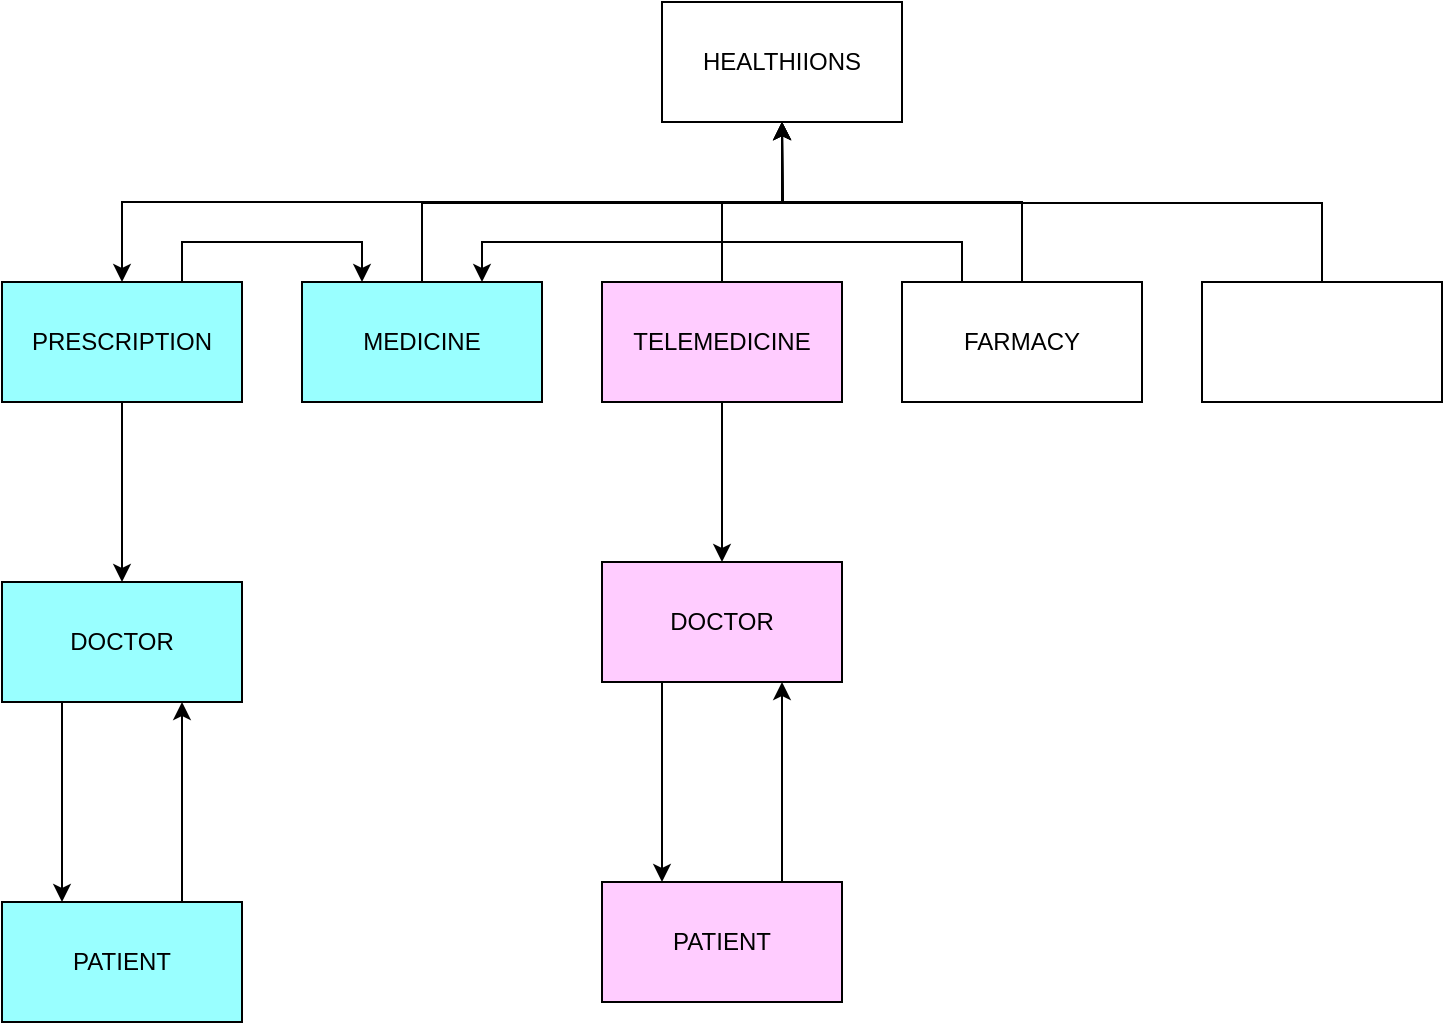 <mxfile version="13.1.3" type="gitlab" pages="3">
  <diagram id="_wxtW5tvYeZp-APcoAOD" name="MODEL">
    <mxGraphModel dx="1102" dy="582" grid="1" gridSize="10" guides="1" tooltips="1" connect="1" arrows="1" fold="1" page="1" pageScale="1" pageWidth="827" pageHeight="1169" math="1" shadow="0">
      <root>
        <mxCell id="0" />
        <mxCell id="1" parent="0" />
        <mxCell id="VDnV0qBYJ1y_uejWPZv0-7" style="edgeStyle=orthogonalEdgeStyle;rounded=0;orthogonalLoop=1;jettySize=auto;html=1;exitX=0.5;exitY=1;exitDx=0;exitDy=0;" parent="1" source="VDnV0qBYJ1y_uejWPZv0-1" target="VDnV0qBYJ1y_uejWPZv0-2" edge="1">
          <mxGeometry relative="1" as="geometry">
            <Array as="points">
              <mxPoint x="410" y="160" />
              <mxPoint x="80" y="160" />
            </Array>
          </mxGeometry>
        </mxCell>
        <mxCell id="VDnV0qBYJ1y_uejWPZv0-1" value="HEALTHIIONS" style="rounded=0;whiteSpace=wrap;html=1;" parent="1" vertex="1">
          <mxGeometry x="350" y="60" width="120" height="60" as="geometry" />
        </mxCell>
        <mxCell id="VDnV0qBYJ1y_uejWPZv0-16" style="edgeStyle=orthogonalEdgeStyle;rounded=0;orthogonalLoop=1;jettySize=auto;html=1;exitX=0.5;exitY=1;exitDx=0;exitDy=0;entryX=0.5;entryY=0;entryDx=0;entryDy=0;" parent="1" source="VDnV0qBYJ1y_uejWPZv0-2" target="VDnV0qBYJ1y_uejWPZv0-12" edge="1">
          <mxGeometry relative="1" as="geometry" />
        </mxCell>
        <mxCell id="VDnV0qBYJ1y_uejWPZv0-23" style="edgeStyle=orthogonalEdgeStyle;rounded=0;orthogonalLoop=1;jettySize=auto;html=1;exitX=0.75;exitY=0;exitDx=0;exitDy=0;entryX=0.25;entryY=0;entryDx=0;entryDy=0;" parent="1" source="VDnV0qBYJ1y_uejWPZv0-2" target="VDnV0qBYJ1y_uejWPZv0-3" edge="1">
          <mxGeometry relative="1" as="geometry" />
        </mxCell>
        <mxCell id="VDnV0qBYJ1y_uejWPZv0-2" value="PRESCRIPTION" style="rounded=0;whiteSpace=wrap;html=1;fillColor=#99FFFF;" parent="1" vertex="1">
          <mxGeometry x="20" y="200" width="120" height="60" as="geometry" />
        </mxCell>
        <mxCell id="VDnV0qBYJ1y_uejWPZv0-8" style="edgeStyle=orthogonalEdgeStyle;rounded=0;orthogonalLoop=1;jettySize=auto;html=1;exitX=0.5;exitY=0;exitDx=0;exitDy=0;" parent="1" source="VDnV0qBYJ1y_uejWPZv0-3" edge="1">
          <mxGeometry relative="1" as="geometry">
            <mxPoint x="410" y="120" as="targetPoint" />
          </mxGeometry>
        </mxCell>
        <mxCell id="VDnV0qBYJ1y_uejWPZv0-3" value="MEDICINE" style="rounded=0;whiteSpace=wrap;html=1;fillColor=#99FFFF;" parent="1" vertex="1">
          <mxGeometry x="170" y="200" width="120" height="60" as="geometry" />
        </mxCell>
        <mxCell id="VDnV0qBYJ1y_uejWPZv0-9" style="edgeStyle=orthogonalEdgeStyle;rounded=0;orthogonalLoop=1;jettySize=auto;html=1;exitX=0.5;exitY=0;exitDx=0;exitDy=0;" parent="1" source="VDnV0qBYJ1y_uejWPZv0-4" target="VDnV0qBYJ1y_uejWPZv0-1" edge="1">
          <mxGeometry relative="1" as="geometry" />
        </mxCell>
        <mxCell id="VDnV0qBYJ1y_uejWPZv0-21" style="edgeStyle=orthogonalEdgeStyle;rounded=0;orthogonalLoop=1;jettySize=auto;html=1;exitX=0.5;exitY=1;exitDx=0;exitDy=0;entryX=0.5;entryY=0;entryDx=0;entryDy=0;fillColor=#FFCCFF;" parent="1" source="VDnV0qBYJ1y_uejWPZv0-4" target="VDnV0qBYJ1y_uejWPZv0-18" edge="1">
          <mxGeometry relative="1" as="geometry" />
        </mxCell>
        <mxCell id="VDnV0qBYJ1y_uejWPZv0-4" value="TELEMEDICINE" style="rounded=0;whiteSpace=wrap;html=1;fillColor=#FFCCFF;" parent="1" vertex="1">
          <mxGeometry x="320" y="200" width="120" height="60" as="geometry" />
        </mxCell>
        <mxCell id="VDnV0qBYJ1y_uejWPZv0-10" style="edgeStyle=orthogonalEdgeStyle;rounded=0;orthogonalLoop=1;jettySize=auto;html=1;exitX=0.5;exitY=0;exitDx=0;exitDy=0;entryX=0.5;entryY=1;entryDx=0;entryDy=0;" parent="1" source="VDnV0qBYJ1y_uejWPZv0-5" target="VDnV0qBYJ1y_uejWPZv0-1" edge="1">
          <mxGeometry relative="1" as="geometry" />
        </mxCell>
        <mxCell id="VDnV0qBYJ1y_uejWPZv0-22" style="edgeStyle=orthogonalEdgeStyle;rounded=0;orthogonalLoop=1;jettySize=auto;html=1;exitX=0.25;exitY=0;exitDx=0;exitDy=0;entryX=0.75;entryY=0;entryDx=0;entryDy=0;" parent="1" source="VDnV0qBYJ1y_uejWPZv0-5" target="VDnV0qBYJ1y_uejWPZv0-3" edge="1">
          <mxGeometry relative="1" as="geometry" />
        </mxCell>
        <mxCell id="VDnV0qBYJ1y_uejWPZv0-5" value="FARMACY" style="rounded=0;whiteSpace=wrap;html=1;" parent="1" vertex="1">
          <mxGeometry x="470" y="200" width="120" height="60" as="geometry" />
        </mxCell>
        <mxCell id="VDnV0qBYJ1y_uejWPZv0-11" style="edgeStyle=orthogonalEdgeStyle;rounded=0;orthogonalLoop=1;jettySize=auto;html=1;exitX=0.5;exitY=0;exitDx=0;exitDy=0;" parent="1" source="VDnV0qBYJ1y_uejWPZv0-6" edge="1">
          <mxGeometry relative="1" as="geometry">
            <mxPoint x="410" y="120" as="targetPoint" />
          </mxGeometry>
        </mxCell>
        <mxCell id="VDnV0qBYJ1y_uejWPZv0-6" value="" style="rounded=0;whiteSpace=wrap;html=1;" parent="1" vertex="1">
          <mxGeometry x="620" y="200" width="120" height="60" as="geometry" />
        </mxCell>
        <mxCell id="VDnV0qBYJ1y_uejWPZv0-14" style="edgeStyle=orthogonalEdgeStyle;rounded=0;orthogonalLoop=1;jettySize=auto;html=1;exitX=0.25;exitY=1;exitDx=0;exitDy=0;entryX=0.25;entryY=0;entryDx=0;entryDy=0;fillColor=#99FFFF;" parent="1" source="VDnV0qBYJ1y_uejWPZv0-12" target="VDnV0qBYJ1y_uejWPZv0-13" edge="1">
          <mxGeometry relative="1" as="geometry" />
        </mxCell>
        <mxCell id="VDnV0qBYJ1y_uejWPZv0-12" value="DOCTOR" style="rounded=0;whiteSpace=wrap;html=1;fillColor=#99FFFF;" parent="1" vertex="1">
          <mxGeometry x="20" y="350" width="120" height="60" as="geometry" />
        </mxCell>
        <mxCell id="VDnV0qBYJ1y_uejWPZv0-15" style="edgeStyle=orthogonalEdgeStyle;rounded=0;orthogonalLoop=1;jettySize=auto;html=1;exitX=0.75;exitY=0;exitDx=0;exitDy=0;entryX=0.75;entryY=1;entryDx=0;entryDy=0;fillColor=#99FFFF;" parent="1" source="VDnV0qBYJ1y_uejWPZv0-13" target="VDnV0qBYJ1y_uejWPZv0-12" edge="1">
          <mxGeometry relative="1" as="geometry" />
        </mxCell>
        <mxCell id="VDnV0qBYJ1y_uejWPZv0-13" value="PATIENT" style="rounded=0;whiteSpace=wrap;html=1;fillColor=#99FFFF;" parent="1" vertex="1">
          <mxGeometry x="20" y="510" width="120" height="60" as="geometry" />
        </mxCell>
        <mxCell id="VDnV0qBYJ1y_uejWPZv0-17" style="edgeStyle=orthogonalEdgeStyle;rounded=0;orthogonalLoop=1;jettySize=auto;html=1;exitX=0.25;exitY=1;exitDx=0;exitDy=0;entryX=0.25;entryY=0;entryDx=0;entryDy=0;fillColor=#FFCCFF;" parent="1" source="VDnV0qBYJ1y_uejWPZv0-18" target="VDnV0qBYJ1y_uejWPZv0-20" edge="1">
          <mxGeometry relative="1" as="geometry" />
        </mxCell>
        <mxCell id="VDnV0qBYJ1y_uejWPZv0-18" value="DOCTOR" style="rounded=0;whiteSpace=wrap;html=1;fillColor=#FFCCFF;" parent="1" vertex="1">
          <mxGeometry x="320" y="340" width="120" height="60" as="geometry" />
        </mxCell>
        <mxCell id="VDnV0qBYJ1y_uejWPZv0-19" style="edgeStyle=orthogonalEdgeStyle;rounded=0;orthogonalLoop=1;jettySize=auto;html=1;exitX=0.75;exitY=0;exitDx=0;exitDy=0;entryX=0.75;entryY=1;entryDx=0;entryDy=0;fillColor=#FFCCFF;" parent="1" source="VDnV0qBYJ1y_uejWPZv0-20" target="VDnV0qBYJ1y_uejWPZv0-18" edge="1">
          <mxGeometry relative="1" as="geometry" />
        </mxCell>
        <mxCell id="VDnV0qBYJ1y_uejWPZv0-20" value="PATIENT" style="rounded=0;whiteSpace=wrap;html=1;fillColor=#FFCCFF;" parent="1" vertex="1">
          <mxGeometry x="320" y="500" width="120" height="60" as="geometry" />
        </mxCell>
      </root>
    </mxGraphModel>
  </diagram>
  <diagram id="KIeQix16ujT752Mx0l3L" name="MVP">
    
    <mxGraphModel dx="1662" dy="762" grid="1" gridSize="10" guides="1" tooltips="1" connect="1" arrows="1" fold="1" page="1" pageScale="1" pageWidth="827" pageHeight="1169" math="0" shadow="0">
      
      <root>
        
        <mxCell id="RAfHPHr3ag4zy3P1qR-h-0" />
        
        <mxCell id="RAfHPHr3ag4zy3P1qR-h-1" parent="RAfHPHr3ag4zy3P1qR-h-0" />
        
        <mxCell id="QpcbrPo6hMZNengNT1Li-17" value="" style="edgeStyle=orthogonalEdgeStyle;rounded=0;orthogonalLoop=1;jettySize=auto;html=1;fillColor=#FFCCFF;" parent="RAfHPHr3ag4zy3P1qR-h-1" source="QpcbrPo6hMZNengNT1Li-16" target="QpcbrPo6hMZNengNT1Li-15" edge="1">
          
          <mxGeometry relative="1" as="geometry" />
          
        </mxCell>
        
        <mxCell id="QpcbrPo6hMZNengNT1Li-20" style="edgeStyle=orthogonalEdgeStyle;rounded=0;orthogonalLoop=1;jettySize=auto;html=1;exitX=0.25;exitY=1;exitDx=0;exitDy=0;entryX=0.5;entryY=0;entryDx=0;entryDy=0;fillColor=#FFCCFF;" parent="RAfHPHr3ag4zy3P1qR-h-1" source="QpcbrPo6hMZNengNT1Li-14" target="QpcbrPo6hMZNengNT1Li-19" edge="1">
          
          <mxGeometry relative="1" as="geometry" />
          
        </mxCell>
        
        <mxCell id="QpcbrPo6hMZNengNT1Li-14" value="&lt;b&gt;&lt;font style=&quot;font-size: 24px&quot;&gt;23/05/2020&lt;/font&gt;&lt;/b&gt;" style="rounded=0;whiteSpace=wrap;html=1;fillColor=#FFCCFF;" parent="RAfHPHr3ag4zy3P1qR-h-1" vertex="1">
          
          <mxGeometry y="80" width="830" height="370" as="geometry" />
          
        </mxCell>
        
        <mxCell id="QpcbrPo6hMZNengNT1Li-15" value="" style="rounded=0;whiteSpace=wrap;html=1;fillColor=#FAFFE8;" parent="RAfHPHr3ag4zy3P1qR-h-1" vertex="1">
          
          <mxGeometry y="660" width="850" height="340" as="geometry" />
          
        </mxCell>
        
        <mxCell id="QpcbrPo6hMZNengNT1Li-16" value="TELEMEDICINE" style="rounded=0;whiteSpace=wrap;html=1;fillColor=#66B2FF;" parent="RAfHPHr3ag4zy3P1qR-h-1" vertex="1">
          
          <mxGeometry x="360" y="525" width="120" height="60" as="geometry" />
          
        </mxCell>
        
        <mxCell id="QpcbrPo6hMZNengNT1Li-18" value="" style="edgeStyle=orthogonalEdgeStyle;rounded=0;orthogonalLoop=1;jettySize=auto;html=1;fillColor=#FFCCFF;" parent="RAfHPHr3ag4zy3P1qR-h-1" source="QpcbrPo6hMZNengNT1Li-14" target="QpcbrPo6hMZNengNT1Li-16" edge="1">
          
          <mxGeometry relative="1" as="geometry">
            
            <mxPoint x="415" y="450" as="sourcePoint" />
            
            <mxPoint x="415" y="520" as="targetPoint" />
            
          </mxGeometry>
          
        </mxCell>
        
        <mxCell id="QpcbrPo6hMZNengNT1Li-21" style="edgeStyle=orthogonalEdgeStyle;rounded=0;orthogonalLoop=1;jettySize=auto;html=1;exitX=0.5;exitY=1;exitDx=0;exitDy=0;entryX=0.25;entryY=0;entryDx=0;entryDy=0;fillColor=#FFCCFF;" parent="RAfHPHr3ag4zy3P1qR-h-1" source="QpcbrPo6hMZNengNT1Li-19" target="QpcbrPo6hMZNengNT1Li-15" edge="1">
          
          <mxGeometry relative="1" as="geometry" />
          
        </mxCell>
        
        <mxCell id="QpcbrPo6hMZNengNT1Li-19" value="PRESCRIPTION" style="rounded=0;whiteSpace=wrap;html=1;fillColor=#66B2FF;" parent="RAfHPHr3ag4zy3P1qR-h-1" vertex="1">
          
          <mxGeometry x="70" y="520" width="120" height="60" as="geometry" />
          
        </mxCell>
        
        <mxCell id="QpcbrPo6hMZNengNT1Li-31" style="edgeStyle=orthogonalEdgeStyle;rounded=0;orthogonalLoop=1;jettySize=auto;html=1;exitX=1;exitY=0.75;exitDx=0;exitDy=0;entryX=0.5;entryY=0;entryDx=0;entryDy=0;fillColor=#FFCCFF;" parent="RAfHPHr3ag4zy3P1qR-h-1" source="QpcbrPo6hMZNengNT1Li-22" target="QpcbrPo6hMZNengNT1Li-28" edge="1">
          
          <mxGeometry relative="1" as="geometry" />
          
        </mxCell>
        
        <mxCell id="QpcbrPo6hMZNengNT1Li-22" value="DOCTOR" style="rounded=0;whiteSpace=wrap;html=1;fillColor=#66B2FF;" parent="RAfHPHr3ag4zy3P1qR-h-1" vertex="1">
          
          <mxGeometry x="40" y="690" width="120" height="60" as="geometry" />
          
        </mxCell>
        
        <mxCell id="QpcbrPo6hMZNengNT1Li-29" style="edgeStyle=orthogonalEdgeStyle;rounded=0;orthogonalLoop=1;jettySize=auto;html=1;exitX=1;exitY=0.5;exitDx=0;exitDy=0;entryX=0;entryY=0.25;entryDx=0;entryDy=0;fillColor=#FFCCFF;" parent="RAfHPHr3ag4zy3P1qR-h-1" source="QpcbrPo6hMZNengNT1Li-23" target="QpcbrPo6hMZNengNT1Li-25" edge="1">
          
          <mxGeometry relative="1" as="geometry" />
          
        </mxCell>
        
        <mxCell id="QpcbrPo6hMZNengNT1Li-23" value="PATIENT" style="rounded=0;whiteSpace=wrap;html=1;fillColor=#66B2FF;" parent="RAfHPHr3ag4zy3P1qR-h-1" vertex="1">
          
          <mxGeometry x="40" y="890" width="120" height="60" as="geometry" />
          
        </mxCell>
        
        <mxCell id="QpcbrPo6hMZNengNT1Li-30" style="edgeStyle=orthogonalEdgeStyle;rounded=0;orthogonalLoop=1;jettySize=auto;html=1;exitX=0;exitY=0.5;exitDx=0;exitDy=0;fillColor=#FFCCFF;" parent="RAfHPHr3ag4zy3P1qR-h-1" source="QpcbrPo6hMZNengNT1Li-24" target="QpcbrPo6hMZNengNT1Li-22" edge="1">
          
          <mxGeometry relative="1" as="geometry" />
          
        </mxCell>
        
        <mxCell id="QpcbrPo6hMZNengNT1Li-32" style="edgeStyle=orthogonalEdgeStyle;rounded=0;orthogonalLoop=1;jettySize=auto;html=1;exitX=0.5;exitY=1;exitDx=0;exitDy=0;entryX=0.992;entryY=0.133;entryDx=0;entryDy=0;entryPerimeter=0;fillColor=#FFCCFF;" parent="RAfHPHr3ag4zy3P1qR-h-1" source="QpcbrPo6hMZNengNT1Li-28" target="QpcbrPo6hMZNengNT1Li-23" edge="1">
          
          <mxGeometry relative="1" as="geometry" />
          
        </mxCell>
        
        <mxCell id="QpcbrPo6hMZNengNT1Li-28" value="PRESCRIPTION" style="rounded=0;whiteSpace=wrap;html=1;fillColor=#66B2FF;" parent="RAfHPHr3ag4zy3P1qR-h-1" vertex="1">
          
          <mxGeometry x="210" y="790" width="120" height="60" as="geometry" />
          
        </mxCell>
        
        <mxCell id="QpcbrPo6hMZNengNT1Li-33" value="" style="group;fillColor=#05FFE6;" parent="RAfHPHr3ag4zy3P1qR-h-1" vertex="1" connectable="0">
          
          <mxGeometry x="710" y="680" width="120" height="300" as="geometry" />
          
        </mxCell>
        
        <mxCell id="QpcbrPo6hMZNengNT1Li-24" value="COMMUNICATION" style="rounded=0;whiteSpace=wrap;html=1;fillColor=#66B2FF;" parent="QpcbrPo6hMZNengNT1Li-33" vertex="1">
          
          <mxGeometry width="120" height="60" as="geometry" />
          
        </mxCell>
        
        <mxCell id="QpcbrPo6hMZNengNT1Li-25" value="CHAT" style="rounded=0;whiteSpace=wrap;html=1;fillColor=#66B2FF;" parent="QpcbrPo6hMZNengNT1Li-33" vertex="1">
          
          <mxGeometry y="80" width="120" height="60" as="geometry" />
          
        </mxCell>
        
        <mxCell id="QpcbrPo6hMZNengNT1Li-26" value="VOICE" style="rounded=0;whiteSpace=wrap;html=1;fillColor=#66B2FF;" parent="QpcbrPo6hMZNengNT1Li-33" vertex="1">
          
          <mxGeometry y="160" width="120" height="60" as="geometry" />
          
        </mxCell>
        
        <mxCell id="QpcbrPo6hMZNengNT1Li-27" value="VIDEO" style="rounded=0;whiteSpace=wrap;html=1;fillColor=#66B2FF;" parent="QpcbrPo6hMZNengNT1Li-33" vertex="1">
          
          <mxGeometry y="240" width="120" height="60" as="geometry" />
          
        </mxCell>
        
        <mxCell id="QpcbrPo6hMZNengNT1Li-34" value="" style="group" parent="RAfHPHr3ag4zy3P1qR-h-1" vertex="1" connectable="0">
          
          <mxGeometry x="29" y="30" width="770" height="390" as="geometry" />
          
        </mxCell>
        
        <mxCell id="QpcbrPo6hMZNengNT1Li-0" value="MVP" style="rounded=0;whiteSpace=wrap;html=1;fillColor=#CCE5FF;" parent="QpcbrPo6hMZNengNT1Li-34" vertex="1">
          
          <mxGeometry x="324" width="120" height="60" as="geometry" />
          
        </mxCell>
        
        <mxCell id="S1ArA3jGLAKDluHUIFG6-2" style="edgeStyle=orthogonalEdgeStyle;rounded=0;orthogonalLoop=1;jettySize=auto;html=1;exitX=1;exitY=0.5;exitDx=0;exitDy=0;entryX=0;entryY=0.5;entryDx=0;entryDy=0;" parent="QpcbrPo6hMZNengNT1Li-34" source="QpcbrPo6hMZNengNT1Li-1" target="S1ArA3jGLAKDluHUIFG6-0" edge="1">
          
          <mxGeometry relative="1" as="geometry" />
          
        </mxCell>
        
        <mxCell id="QpcbrPo6hMZNengNT1Li-1" value="DOCTOR" style="rounded=0;whiteSpace=wrap;html=1;fillColor=#CCE5FF;" parent="QpcbrPo6hMZNengNT1Li-34" vertex="1">
          
          <mxGeometry y="150" width="120" height="60" as="geometry" />
          
        </mxCell>
        
        <mxCell id="QpcbrPo6hMZNengNT1Li-2" value="PATIENT" style="rounded=0;whiteSpace=wrap;html=1;fillColor=#CCE5FF;" parent="QpcbrPo6hMZNengNT1Li-34" vertex="1">
          
          <mxGeometry y="330" width="120" height="60" as="geometry" />
          
        </mxCell>
        
        <mxCell id="QpcbrPo6hMZNengNT1Li-3" value="MEDICINE" style="rounded=0;whiteSpace=wrap;html=1;fillColor=#CCE5FF;" parent="QpcbrPo6hMZNengNT1Li-34" vertex="1">
          
          <mxGeometry y="240" width="120" height="60" as="geometry" />
          
        </mxCell>
        
        <mxCell id="QpcbrPo6hMZNengNT1Li-4" value="PRESCRIPTION" style="rounded=0;whiteSpace=wrap;html=1;fillColor=#CCE5FF;" parent="QpcbrPo6hMZNengNT1Li-34" vertex="1">
          
          <mxGeometry x="650" y="230" width="120" height="60" as="geometry" />
          
        </mxCell>
        
        <mxCell id="QpcbrPo6hMZNengNT1Li-9" style="edgeStyle=orthogonalEdgeStyle;rounded=0;orthogonalLoop=1;jettySize=auto;html=1;exitX=1;exitY=0.5;exitDx=0;exitDy=0;entryX=0.5;entryY=0;entryDx=0;entryDy=0;fillColor=#FFCCFF;" parent="QpcbrPo6hMZNengNT1Li-34" source="QpcbrPo6hMZNengNT1Li-5" target="QpcbrPo6hMZNengNT1Li-4" edge="1">
          
          <mxGeometry relative="1" as="geometry" />
          
        </mxCell>
        
        <mxCell id="QpcbrPo6hMZNengNT1Li-5" value="WRITE" style="rounded=0;whiteSpace=wrap;html=1;fillColor=#CCE5FF;" parent="QpcbrPo6hMZNengNT1Li-34" vertex="1">
          
          <mxGeometry x="470" y="180" width="120" height="60" as="geometry" />
          
        </mxCell>
        
        <mxCell id="QpcbrPo6hMZNengNT1Li-8" style="edgeStyle=orthogonalEdgeStyle;rounded=0;orthogonalLoop=1;jettySize=auto;html=1;exitX=1;exitY=0.5;exitDx=0;exitDy=0;entryX=0;entryY=0.5;entryDx=0;entryDy=0;fillColor=#FFCCFF;" parent="QpcbrPo6hMZNengNT1Li-34" source="QpcbrPo6hMZNengNT1Li-1" target="QpcbrPo6hMZNengNT1Li-5" edge="1">
          
          <mxGeometry relative="1" as="geometry" />
          
        </mxCell>
        
        <mxCell id="QpcbrPo6hMZNengNT1Li-10" style="edgeStyle=orthogonalEdgeStyle;rounded=0;orthogonalLoop=1;jettySize=auto;html=1;exitX=1;exitY=0.5;exitDx=0;exitDy=0;entryX=0;entryY=0.5;entryDx=0;entryDy=0;fillColor=#FFCCFF;" parent="QpcbrPo6hMZNengNT1Li-34" source="QpcbrPo6hMZNengNT1Li-3" target="QpcbrPo6hMZNengNT1Li-5" edge="1">
          
          <mxGeometry relative="1" as="geometry" />
          
        </mxCell>
        
        <mxCell id="QpcbrPo6hMZNengNT1Li-12" style="edgeStyle=orthogonalEdgeStyle;rounded=0;orthogonalLoop=1;jettySize=auto;html=1;exitX=1;exitY=0.5;exitDx=0;exitDy=0;entryX=0.5;entryY=1;entryDx=0;entryDy=0;fillColor=#FFCCFF;" parent="QpcbrPo6hMZNengNT1Li-34" source="QpcbrPo6hMZNengNT1Li-6" target="QpcbrPo6hMZNengNT1Li-4" edge="1">
          
          <mxGeometry relative="1" as="geometry" />
          
        </mxCell>
        
        <mxCell id="QpcbrPo6hMZNengNT1Li-6" value="READ" style="rounded=0;whiteSpace=wrap;html=1;fillColor=#CCE5FF;" parent="QpcbrPo6hMZNengNT1Li-34" vertex="1">
          
          <mxGeometry x="470" y="310" width="120" height="60" as="geometry" />
          
        </mxCell>
        
        <mxCell id="QpcbrPo6hMZNengNT1Li-11" style="edgeStyle=orthogonalEdgeStyle;rounded=0;orthogonalLoop=1;jettySize=auto;html=1;exitX=1;exitY=0.5;exitDx=0;exitDy=0;fillColor=#FFCCFF;" parent="QpcbrPo6hMZNengNT1Li-34" source="QpcbrPo6hMZNengNT1Li-2" target="QpcbrPo6hMZNengNT1Li-6" edge="1">
          
          <mxGeometry relative="1" as="geometry" />
          
        </mxCell>
        
        <mxCell id="QpcbrPo6hMZNengNT1Li-36" style="edgeStyle=orthogonalEdgeStyle;rounded=0;orthogonalLoop=1;jettySize=auto;html=1;exitX=1;exitY=0.5;exitDx=0;exitDy=0;fillColor=#FFCCFF;" parent="QpcbrPo6hMZNengNT1Li-34" source="QpcbrPo6hMZNengNT1Li-35" target="QpcbrPo6hMZNengNT1Li-5" edge="1">
          
          <mxGeometry relative="1" as="geometry" />
          
        </mxCell>
        
        <mxCell id="QpcbrPo6hMZNengNT1Li-35" value="LAB" style="rounded=0;whiteSpace=wrap;html=1;fillColor=#CCE5FF;" parent="QpcbrPo6hMZNengNT1Li-34" vertex="1">
          
          <mxGeometry y="60" width="120" height="60" as="geometry" />
          
        </mxCell>
        
        <mxCell id="S1ArA3jGLAKDluHUIFG6-3" style="edgeStyle=orthogonalEdgeStyle;rounded=0;orthogonalLoop=1;jettySize=auto;html=1;exitX=0.5;exitY=1;exitDx=0;exitDy=0;entryX=0.5;entryY=1;entryDx=0;entryDy=0;" parent="QpcbrPo6hMZNengNT1Li-34" source="S1ArA3jGLAKDluHUIFG6-0" target="QpcbrPo6hMZNengNT1Li-2" edge="1">
          
          <mxGeometry relative="1" as="geometry">
            
            <Array as="points">
              
              <mxPoint x="701" y="190" />
              
              <mxPoint x="791" y="190" />
              
              <mxPoint x="791" y="410" />
              
              <mxPoint x="60" y="410" />
              
            </Array>
            
          </mxGeometry>
          
        </mxCell>
        
        <mxCell id="S1ArA3jGLAKDluHUIFG6-0" value="APPOINTMENT" style="rounded=0;whiteSpace=wrap;html=1;fillColor=#FF99CC;" parent="QpcbrPo6hMZNengNT1Li-34" vertex="1">
          
          <mxGeometry x="641" y="90" width="120" height="60" as="geometry" />
          
        </mxCell>
        
      </root>
      
    </mxGraphModel>
    
  </diagram>
  <diagram id="0u23bMXfOk-hHWLHDZ_j" name="Database">
    <mxGraphModel dx="506" dy="546" grid="1" gridSize="10" guides="1" tooltips="1" connect="1" arrows="1" fold="1" page="1" pageScale="1" pageWidth="1920" pageHeight="1200" math="0" shadow="0">
      <root>
        <mxCell id="SRl8x0ed0Uv4gBD99huN-0" />
        <mxCell id="SRl8x0ed0Uv4gBD99huN-1" parent="SRl8x0ed0Uv4gBD99huN-0" />
        <mxCell id="SRl8x0ed0Uv4gBD99huN-24" value="&lt;font style=&quot;font-size: 24px&quot;&gt;Schema Design&lt;/font&gt;" style="text;html=1;strokeColor=none;fillColor=none;align=center;verticalAlign=middle;whiteSpace=wrap;rounded=0;glass=0;" parent="SRl8x0ed0Uv4gBD99huN-1" vertex="1">
          <mxGeometry x="50" y="20" width="190" height="20" as="geometry" />
        </mxCell>
        <mxCell id="SRl8x0ed0Uv4gBD99huN-20" value="USER" style="swimlane;fontStyle=0;childLayout=stackLayout;horizontal=1;startSize=22;horizontalStack=0;resizeParent=1;resizeParentMax=0;resizeLast=0;collapsible=1;marginBottom=0;align=center;fontSize=14;rounded=1;glass=0;fillColor=#f5f5f5;strokeColor=#666666;fontColor=#333333;" parent="SRl8x0ed0Uv4gBD99huN-1" vertex="1">
          <mxGeometry x="40" y="120" width="140" height="126" as="geometry" />
        </mxCell>
        <mxCell id="SRl8x0ed0Uv4gBD99huN-21" value="_id" style="text;strokeColor=none;fillColor=none;spacingLeft=4;spacingRight=4;overflow=hidden;rotatable=0;points=[[0,0.5],[1,0.5]];portConstraint=eastwest;fontSize=14;" parent="SRl8x0ed0Uv4gBD99huN-20" vertex="1">
          <mxGeometry y="22" width="140" height="26" as="geometry" />
        </mxCell>
        <mxCell id="SRl8x0ed0Uv4gBD99huN-27" value="email" style="text;strokeColor=none;fillColor=none;spacingLeft=4;spacingRight=4;overflow=hidden;rotatable=0;points=[[0,0.5],[1,0.5]];portConstraint=eastwest;fontSize=14;" parent="SRl8x0ed0Uv4gBD99huN-20" vertex="1">
          <mxGeometry y="48" width="140" height="26" as="geometry" />
        </mxCell>
        <mxCell id="SRl8x0ed0Uv4gBD99huN-28" value="password" style="text;strokeColor=none;fillColor=none;spacingLeft=4;spacingRight=4;overflow=hidden;rotatable=0;points=[[0,0.5],[1,0.5]];portConstraint=eastwest;fontSize=14;" parent="SRl8x0ed0Uv4gBD99huN-20" vertex="1">
          <mxGeometry y="74" width="140" height="26" as="geometry" />
        </mxCell>
        <mxCell id="SRl8x0ed0Uv4gBD99huN-29" value="userType (discriminator)" style="text;strokeColor=none;fillColor=none;spacingLeft=4;spacingRight=4;overflow=hidden;rotatable=0;points=[[0,0.5],[1,0.5]];portConstraint=eastwest;fontSize=14;" parent="SRl8x0ed0Uv4gBD99huN-20" vertex="1">
          <mxGeometry y="100" width="140" height="26" as="geometry" />
        </mxCell>
        <mxCell id="WeeLCfKM3l2U3quB_03S-0" value="Doctor" style="swimlane;fontStyle=0;childLayout=stackLayout;horizontal=1;startSize=22;horizontalStack=0;resizeParent=1;resizeParentMax=0;resizeLast=0;collapsible=1;marginBottom=0;align=center;fontSize=14;rounded=1;glass=0;fillColor=#f5f5f5;strokeColor=#666666;fontColor=#333333;" vertex="1" parent="SRl8x0ed0Uv4gBD99huN-1">
          <mxGeometry x="40" y="301" width="140" height="282" as="geometry" />
        </mxCell>
        <mxCell id="WeeLCfKM3l2U3quB_03S-1" value="_id" style="text;strokeColor=none;fillColor=none;spacingLeft=4;spacingRight=4;overflow=hidden;rotatable=0;points=[[0,0.5],[1,0.5]];portConstraint=eastwest;fontSize=14;" vertex="1" parent="WeeLCfKM3l2U3quB_03S-0">
          <mxGeometry y="22" width="140" height="26" as="geometry" />
        </mxCell>
        <mxCell id="WeeLCfKM3l2U3quB_03S-2" value="name" style="text;strokeColor=none;fillColor=none;spacingLeft=4;spacingRight=4;overflow=hidden;rotatable=0;points=[[0,0.5],[1,0.5]];portConstraint=eastwest;fontSize=14;" vertex="1" parent="WeeLCfKM3l2U3quB_03S-0">
          <mxGeometry y="48" width="140" height="26" as="geometry" />
        </mxCell>
        <mxCell id="WeeLCfKM3l2U3quB_03S-3" value="birthDate" style="text;strokeColor=none;fillColor=none;spacingLeft=4;spacingRight=4;overflow=hidden;rotatable=0;points=[[0,0.5],[1,0.5]];portConstraint=eastwest;fontSize=14;" vertex="1" parent="WeeLCfKM3l2U3quB_03S-0">
          <mxGeometry y="74" width="140" height="26" as="geometry" />
        </mxCell>
        <mxCell id="WeeLCfKM3l2U3quB_03S-10" value="bmdcNumber" style="text;strokeColor=none;fillColor=none;spacingLeft=4;spacingRight=4;overflow=hidden;rotatable=0;points=[[0,0.5],[1,0.5]];portConstraint=eastwest;fontSize=14;" vertex="1" parent="WeeLCfKM3l2U3quB_03S-0">
          <mxGeometry y="100" width="140" height="26" as="geometry" />
        </mxCell>
        <mxCell id="WeeLCfKM3l2U3quB_03S-11" value="tel" style="text;strokeColor=none;fillColor=none;spacingLeft=4;spacingRight=4;overflow=hidden;rotatable=0;points=[[0,0.5],[1,0.5]];portConstraint=eastwest;fontSize=14;" vertex="1" parent="WeeLCfKM3l2U3quB_03S-0">
          <mxGeometry y="126" width="140" height="26" as="geometry" />
        </mxCell>
        <mxCell id="WeeLCfKM3l2U3quB_03S-12" value="Email " style="text;strokeColor=none;fillColor=none;spacingLeft=4;spacingRight=4;overflow=hidden;rotatable=0;points=[[0,0.5],[1,0.5]];portConstraint=eastwest;fontSize=14;" vertex="1" parent="WeeLCfKM3l2U3quB_03S-0">
          <mxGeometry y="152" width="140" height="26" as="geometry" />
        </mxCell>
        <mxCell id="WeeLCfKM3l2U3quB_03S-35" value="address" style="text;strokeColor=none;fillColor=none;spacingLeft=4;spacingRight=4;overflow=hidden;rotatable=0;points=[[0,0.5],[1,0.5]];portConstraint=eastwest;fontSize=14;" vertex="1" parent="WeeLCfKM3l2U3quB_03S-0">
          <mxGeometry y="178" width="140" height="26" as="geometry" />
        </mxCell>
        <mxCell id="WeeLCfKM3l2U3quB_03S-36" value="gender" style="text;strokeColor=none;fillColor=none;spacingLeft=4;spacingRight=4;overflow=hidden;rotatable=0;points=[[0,0.5],[1,0.5]];portConstraint=eastwest;fontSize=14;" vertex="1" parent="WeeLCfKM3l2U3quB_03S-0">
          <mxGeometry y="204" width="140" height="26" as="geometry" />
        </mxCell>
        <mxCell id="WeeLCfKM3l2U3quB_03S-37" value="password" style="text;strokeColor=none;fillColor=none;spacingLeft=4;spacingRight=4;overflow=hidden;rotatable=0;points=[[0,0.5],[1,0.5]];portConstraint=eastwest;fontSize=14;" vertex="1" parent="WeeLCfKM3l2U3quB_03S-0">
          <mxGeometry y="230" width="140" height="26" as="geometry" />
        </mxCell>
        <mxCell id="WeeLCfKM3l2U3quB_03S-38" value="photo" style="text;strokeColor=none;fillColor=none;spacingLeft=4;spacingRight=4;overflow=hidden;rotatable=0;points=[[0,0.5],[1,0.5]];portConstraint=eastwest;fontSize=14;" vertex="1" parent="WeeLCfKM3l2U3quB_03S-0">
          <mxGeometry y="256" width="140" height="26" as="geometry" />
        </mxCell>
        <mxCell id="WeeLCfKM3l2U3quB_03S-5" value="Patient" style="swimlane;fontStyle=0;childLayout=stackLayout;horizontal=1;startSize=22;horizontalStack=0;resizeParent=1;resizeParentMax=0;resizeLast=0;collapsible=1;marginBottom=0;align=center;fontSize=14;rounded=1;glass=0;fillColor=#f5f5f5;strokeColor=#666666;fontColor=#333333;labelBackgroundColor=#ffffff;" vertex="1" parent="SRl8x0ed0Uv4gBD99huN-1">
          <mxGeometry x="220" y="300" width="140" height="282" as="geometry" />
        </mxCell>
        <mxCell id="WeeLCfKM3l2U3quB_03S-6" value="_id" style="text;strokeColor=none;fillColor=none;spacingLeft=4;spacingRight=4;overflow=hidden;rotatable=0;points=[[0,0.5],[1,0.5]];portConstraint=eastwest;fontSize=14;" vertex="1" parent="WeeLCfKM3l2U3quB_03S-5">
          <mxGeometry y="22" width="140" height="26" as="geometry" />
        </mxCell>
        <mxCell id="WeeLCfKM3l2U3quB_03S-7" value="name" style="text;strokeColor=none;fillColor=none;spacingLeft=4;spacingRight=4;overflow=hidden;rotatable=0;points=[[0,0.5],[1,0.5]];portConstraint=eastwest;fontSize=14;" vertex="1" parent="WeeLCfKM3l2U3quB_03S-5">
          <mxGeometry y="48" width="140" height="26" as="geometry" />
        </mxCell>
        <mxCell id="WeeLCfKM3l2U3quB_03S-8" value="birthDate" style="text;strokeColor=none;fillColor=none;spacingLeft=4;spacingRight=4;overflow=hidden;rotatable=0;points=[[0,0.5],[1,0.5]];portConstraint=eastwest;fontSize=14;" vertex="1" parent="WeeLCfKM3l2U3quB_03S-5">
          <mxGeometry y="74" width="140" height="26" as="geometry" />
        </mxCell>
        <mxCell id="WeeLCfKM3l2U3quB_03S-9" value="address" style="text;strokeColor=none;fillColor=none;spacingLeft=4;spacingRight=4;overflow=hidden;rotatable=0;points=[[0,0.5],[1,0.5]];portConstraint=eastwest;fontSize=14;" vertex="1" parent="WeeLCfKM3l2U3quB_03S-5">
          <mxGeometry y="100" width="140" height="26" as="geometry" />
        </mxCell>
        <mxCell id="WeeLCfKM3l2U3quB_03S-40" value="city" style="text;strokeColor=none;fillColor=none;spacingLeft=4;spacingRight=4;overflow=hidden;rotatable=0;points=[[0,0.5],[1,0.5]];portConstraint=eastwest;fontSize=14;" vertex="1" parent="WeeLCfKM3l2U3quB_03S-5">
          <mxGeometry y="126" width="140" height="26" as="geometry" />
        </mxCell>
        <mxCell id="WeeLCfKM3l2U3quB_03S-41" value="gender" style="text;strokeColor=none;fillColor=none;spacingLeft=4;spacingRight=4;overflow=hidden;rotatable=0;points=[[0,0.5],[1,0.5]];portConstraint=eastwest;fontSize=14;" vertex="1" parent="WeeLCfKM3l2U3quB_03S-5">
          <mxGeometry y="152" width="140" height="26" as="geometry" />
        </mxCell>
        <mxCell id="WeeLCfKM3l2U3quB_03S-42" value="nidNumber" style="text;strokeColor=none;fillColor=none;spacingLeft=4;spacingRight=4;overflow=hidden;rotatable=0;points=[[0,0.5],[1,0.5]];portConstraint=eastwest;fontSize=14;" vertex="1" parent="WeeLCfKM3l2U3quB_03S-5">
          <mxGeometry y="178" width="140" height="26" as="geometry" />
        </mxCell>
        <mxCell id="WeeLCfKM3l2U3quB_03S-43" value="photo" style="text;strokeColor=none;fillColor=none;spacingLeft=4;spacingRight=4;overflow=hidden;rotatable=0;points=[[0,0.5],[1,0.5]];portConstraint=eastwest;fontSize=14;" vertex="1" parent="WeeLCfKM3l2U3quB_03S-5">
          <mxGeometry y="204" width="140" height="26" as="geometry" />
        </mxCell>
        <mxCell id="WeeLCfKM3l2U3quB_03S-44" value="bloodGroup" style="text;strokeColor=none;fillColor=none;spacingLeft=4;spacingRight=4;overflow=hidden;rotatable=0;points=[[0,0.5],[1,0.5]];portConstraint=eastwest;fontSize=14;" vertex="1" parent="WeeLCfKM3l2U3quB_03S-5">
          <mxGeometry y="230" width="140" height="26" as="geometry" />
        </mxCell>
        <mxCell id="WeeLCfKM3l2U3quB_03S-45" value="name" style="text;strokeColor=none;fillColor=none;spacingLeft=4;spacingRight=4;overflow=hidden;rotatable=0;points=[[0,0.5],[1,0.5]];portConstraint=eastwest;fontSize=14;" vertex="1" parent="WeeLCfKM3l2U3quB_03S-5">
          <mxGeometry y="256" width="140" height="26" as="geometry" />
        </mxCell>
        <mxCell id="WeeLCfKM3l2U3quB_03S-21" value="Doctor" style="swimlane;fontStyle=0;childLayout=stackLayout;horizontal=1;startSize=22;horizontalStack=0;resizeParent=1;resizeParentMax=0;resizeLast=0;collapsible=1;marginBottom=0;align=center;fontSize=14;rounded=1;glass=0;fillColor=#f5f5f5;strokeColor=#666666;fontColor=#333333;" vertex="1" parent="SRl8x0ed0Uv4gBD99huN-1">
          <mxGeometry x="740" y="210" width="140" height="152" as="geometry" />
        </mxCell>
        <mxCell id="WeeLCfKM3l2U3quB_03S-22" value="_id" style="text;strokeColor=none;fillColor=none;spacingLeft=4;spacingRight=4;overflow=hidden;rotatable=0;points=[[0,0.5],[1,0.5]];portConstraint=eastwest;fontSize=14;" vertex="1" parent="WeeLCfKM3l2U3quB_03S-21">
          <mxGeometry y="22" width="140" height="26" as="geometry" />
        </mxCell>
        <mxCell id="WeeLCfKM3l2U3quB_03S-27" value="Email " style="text;strokeColor=none;fillColor=none;spacingLeft=4;spacingRight=4;overflow=hidden;rotatable=0;points=[[0,0.5],[1,0.5]];portConstraint=eastwest;fontSize=14;" vertex="1" parent="WeeLCfKM3l2U3quB_03S-21">
          <mxGeometry y="48" width="140" height="26" as="geometry" />
        </mxCell>
        <mxCell id="WeeLCfKM3l2U3quB_03S-23" value="name" style="text;strokeColor=none;fillColor=none;spacingLeft=4;spacingRight=4;overflow=hidden;rotatable=0;points=[[0,0.5],[1,0.5]];portConstraint=eastwest;fontSize=14;" vertex="1" parent="WeeLCfKM3l2U3quB_03S-21">
          <mxGeometry y="74" width="140" height="26" as="geometry" />
        </mxCell>
        <mxCell id="WeeLCfKM3l2U3quB_03S-24" value="birthDate" style="text;strokeColor=none;fillColor=none;spacingLeft=4;spacingRight=4;overflow=hidden;rotatable=0;points=[[0,0.5],[1,0.5]];portConstraint=eastwest;fontSize=14;" vertex="1" parent="WeeLCfKM3l2U3quB_03S-21">
          <mxGeometry y="100" width="140" height="26" as="geometry" />
        </mxCell>
        <mxCell id="WeeLCfKM3l2U3quB_03S-25" value="bmdcNumber" style="text;strokeColor=none;fillColor=none;spacingLeft=4;spacingRight=4;overflow=hidden;rotatable=0;points=[[0,0.5],[1,0.5]];portConstraint=eastwest;fontSize=14;" vertex="1" parent="WeeLCfKM3l2U3quB_03S-21">
          <mxGeometry y="126" width="140" height="26" as="geometry" />
        </mxCell>
        <mxCell id="WeeLCfKM3l2U3quB_03S-46" value="Medicine" style="swimlane;fontStyle=0;childLayout=stackLayout;horizontal=1;startSize=22;horizontalStack=0;resizeParent=1;resizeParentMax=0;resizeLast=0;collapsible=1;marginBottom=0;align=center;fontSize=14;rounded=1;glass=0;fillColor=#f5f5f5;strokeColor=#666666;fontColor=#333333;labelBackgroundColor=#ffffff;" vertex="1" parent="SRl8x0ed0Uv4gBD99huN-1">
          <mxGeometry x="30" y="620" width="140" height="256" as="geometry" />
        </mxCell>
        <mxCell id="WeeLCfKM3l2U3quB_03S-47" value="_id" style="text;strokeColor=none;fillColor=none;spacingLeft=4;spacingRight=4;overflow=hidden;rotatable=0;points=[[0,0.5],[1,0.5]];portConstraint=eastwest;fontSize=14;" vertex="1" parent="WeeLCfKM3l2U3quB_03S-46">
          <mxGeometry y="22" width="140" height="26" as="geometry" />
        </mxCell>
        <mxCell id="WeeLCfKM3l2U3quB_03S-48" value="name" style="text;strokeColor=none;fillColor=none;spacingLeft=4;spacingRight=4;overflow=hidden;rotatable=0;points=[[0,0.5],[1,0.5]];portConstraint=eastwest;fontSize=14;" vertex="1" parent="WeeLCfKM3l2U3quB_03S-46">
          <mxGeometry y="48" width="140" height="26" as="geometry" />
        </mxCell>
        <mxCell id="WeeLCfKM3l2U3quB_03S-49" value="company" style="text;strokeColor=none;fillColor=none;spacingLeft=4;spacingRight=4;overflow=hidden;rotatable=0;points=[[0,0.5],[1,0.5]];portConstraint=eastwest;fontSize=14;" vertex="1" parent="WeeLCfKM3l2U3quB_03S-46">
          <mxGeometry y="74" width="140" height="26" as="geometry" />
        </mxCell>
        <mxCell id="WeeLCfKM3l2U3quB_03S-50" value="geneticName" style="text;strokeColor=none;fillColor=none;spacingLeft=4;spacingRight=4;overflow=hidden;rotatable=0;points=[[0,0.5],[1,0.5]];portConstraint=eastwest;fontSize=14;" vertex="1" parent="WeeLCfKM3l2U3quB_03S-46">
          <mxGeometry y="100" width="140" height="26" as="geometry" />
        </mxCell>
        <mxCell id="WeeLCfKM3l2U3quB_03S-51" value="alternative" style="text;strokeColor=none;fillColor=none;spacingLeft=4;spacingRight=4;overflow=hidden;rotatable=0;points=[[0,0.5],[1,0.5]];portConstraint=eastwest;fontSize=14;" vertex="1" parent="WeeLCfKM3l2U3quB_03S-46">
          <mxGeometry y="126" width="140" height="26" as="geometry" />
        </mxCell>
        <mxCell id="WeeLCfKM3l2U3quB_03S-52" value="price" style="text;strokeColor=none;fillColor=none;spacingLeft=4;spacingRight=4;overflow=hidden;rotatable=0;points=[[0,0.5],[1,0.5]];portConstraint=eastwest;fontSize=14;" vertex="1" parent="WeeLCfKM3l2U3quB_03S-46">
          <mxGeometry y="152" width="140" height="26" as="geometry" />
        </mxCell>
        <mxCell id="WeeLCfKM3l2U3quB_03S-53" value="contraindication" style="text;strokeColor=none;fillColor=none;spacingLeft=4;spacingRight=4;overflow=hidden;rotatable=0;points=[[0,0.5],[1,0.5]];portConstraint=eastwest;fontSize=14;" vertex="1" parent="WeeLCfKM3l2U3quB_03S-46">
          <mxGeometry y="178" width="140" height="26" as="geometry" />
        </mxCell>
        <mxCell id="WeeLCfKM3l2U3quB_03S-54" value="sideEffect" style="text;strokeColor=none;fillColor=none;spacingLeft=4;spacingRight=4;overflow=hidden;rotatable=0;points=[[0,0.5],[1,0.5]];portConstraint=eastwest;fontSize=14;" vertex="1" parent="WeeLCfKM3l2U3quB_03S-46">
          <mxGeometry y="204" width="140" height="26" as="geometry" />
        </mxCell>
        <mxCell id="WeeLCfKM3l2U3quB_03S-55" value="warning" style="text;strokeColor=none;fillColor=none;spacingLeft=4;spacingRight=4;overflow=hidden;rotatable=0;points=[[0,0.5],[1,0.5]];portConstraint=eastwest;fontSize=14;" vertex="1" parent="WeeLCfKM3l2U3quB_03S-46">
          <mxGeometry y="230" width="140" height="26" as="geometry" />
        </mxCell>
      </root>
    </mxGraphModel>
  </diagram>
</mxfile>
